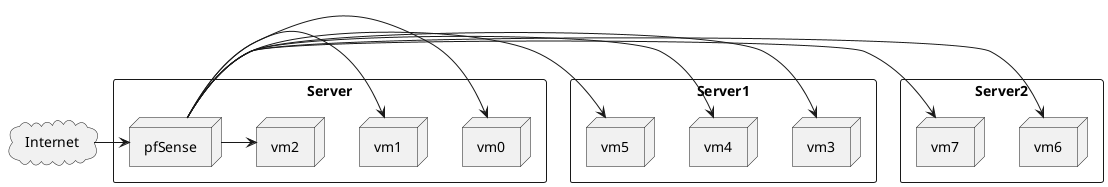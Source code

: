 @startuml
cloud "Internet" {
}
rectangle Server {
node "vm0"
node "vm1"
node "vm2"
node "pfSense" {
}
}
rectangle Server1 {
node "vm3"
node "vm4"
node "vm5"
}
rectangle Server2 {
node "vm6"
node "vm7"
}
Internet -> pfSense
pfSense -> vm0
pfSense -> vm1
pfSense -> vm2
pfSense -> vm3
pfSense -> vm4
pfSense -> vm5
pfSense -> vm6
pfSense -> vm7
@enduml